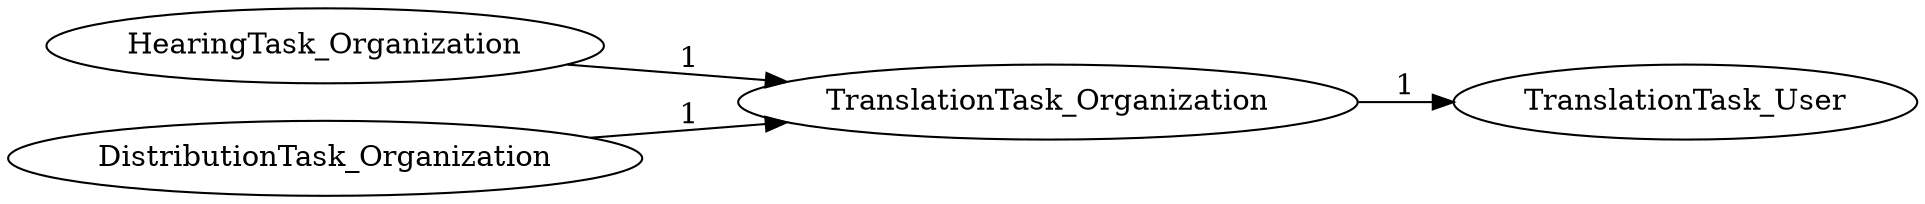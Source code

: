 digraph G {
rankdir="LR";
"HearingTask_Organization" -> "TranslationTask_Organization" [label=1]
"TranslationTask_Organization" -> "TranslationTask_User" [label=1]
"DistributionTask_Organization" -> "TranslationTask_Organization" [label=1]
}
